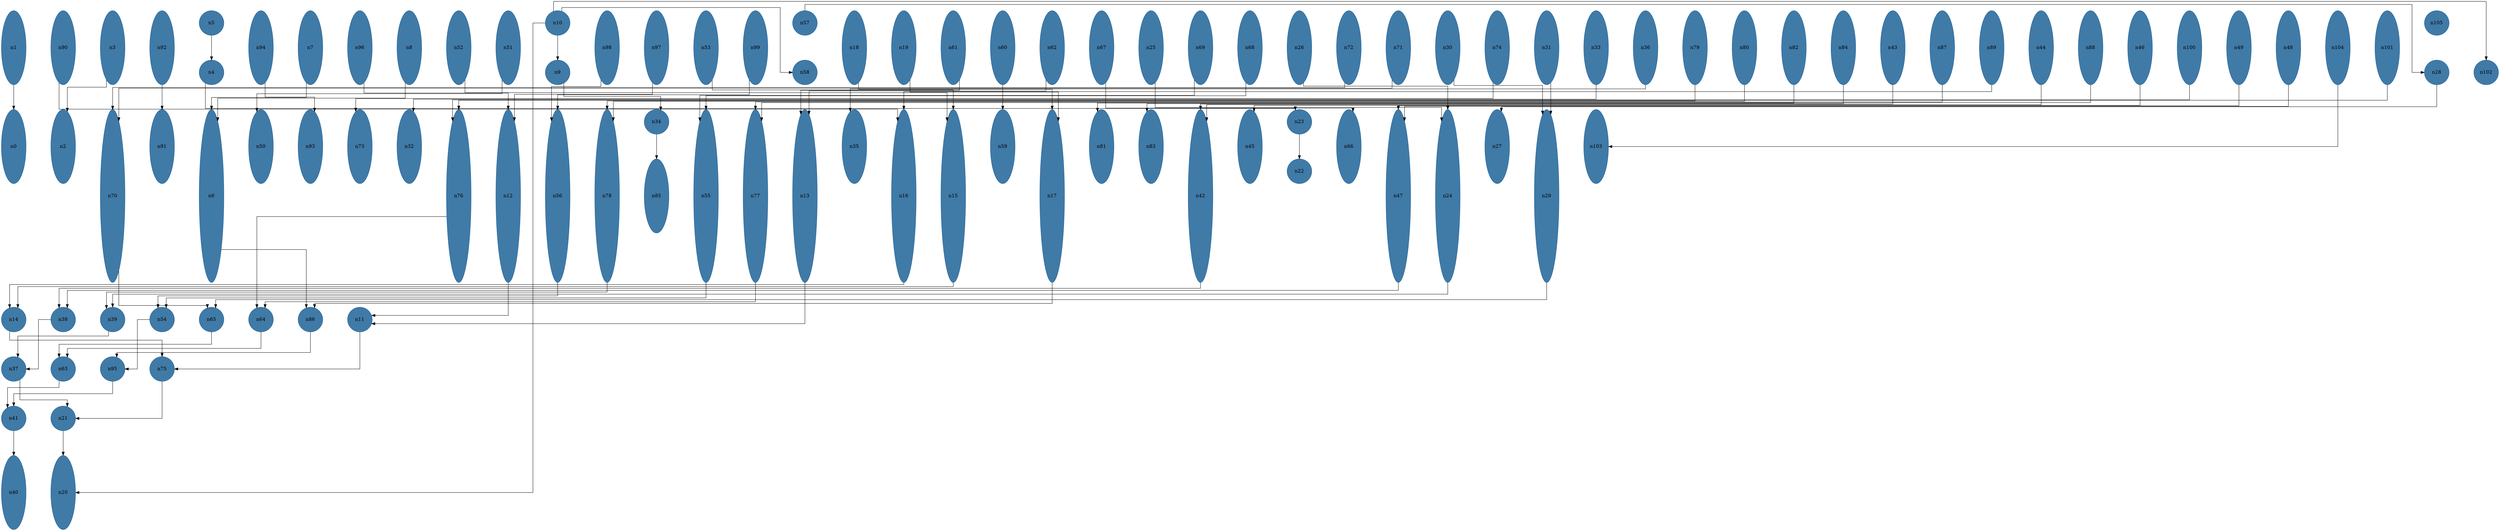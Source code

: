 //do not use DOT to generate pdf use NEATO or FDP
digraph{
layout="neato";
splines="ortho";
n1[shape="ellipse", style="filled", color="#004E8ABF", pos="0,21!", height="3", width="1"];
n1 -> n0;
n90[shape="ellipse", style="filled", color="#004E8ABF", pos="2,21!", height="3", width="1"];
n90 -> n16;
n3[shape="ellipse", style="filled", color="#004E8ABF", pos="4,21!", height="3", width="1"];
n3 -> n2;
n92[shape="ellipse", style="filled", color="#004E8ABF", pos="6,21!", height="3", width="1"];
n92 -> n91;
n5[shape="ellipse", style="filled", color="#004E8ABF", pos="8,22!", height="1", width="1"];
n5 -> n4;
n94[shape="ellipse", style="filled", color="#004E8ABF", pos="10,21!", height="3", width="1"];
n94 -> n93;
n7[shape="ellipse", style="filled", color="#004E8ABF", pos="12,21!", height="3", width="1"];
n7 -> n6;
n96[shape="ellipse", style="filled", color="#004E8ABF", pos="14,21!", height="3", width="1"];
n96 -> n12;
n8[shape="ellipse", style="filled", color="#004E8ABF", pos="16,21!", height="3", width="1"];
n8 -> n6;
n52[shape="ellipse", style="filled", color="#004E8ABF", pos="18,21!", height="3", width="1"];
n52 -> n15;
n51[shape="ellipse", style="filled", color="#004E8ABF", pos="20,21!", height="3", width="1"];
n51 -> n50;
n10[shape="ellipse", style="filled", color="#004E8ABF", pos="22,22!", height="1", width="1"];
n10 -> n58;
n10 -> n102;
n10 -> n9;
n10 -> n20;
n98[shape="ellipse", style="filled", color="#004E8ABF", pos="24,21!", height="3", width="1"];
n98 -> n56;
n97[shape="ellipse", style="filled", color="#004E8ABF", pos="26,21!", height="3", width="1"];
n97 -> n12;
n53[shape="ellipse", style="filled", color="#004E8ABF", pos="28,21!", height="3", width="1"];
n53 -> n15;
n99[shape="ellipse", style="filled", color="#004E8ABF", pos="30,21!", height="3", width="1"];
n99 -> n56;
n57[shape="ellipse", style="filled", color="#004E8ABF", pos="32,22!", height="1", width="1"];
n57 -> n28;
n18[shape="ellipse", style="filled", color="#004E8ABF", pos="34,21!", height="3", width="1"];
n18 -> n17;
n19[shape="ellipse", style="filled", color="#004E8ABF", pos="36,21!", height="3", width="1"];
n19 -> n17;
n61[shape="ellipse", style="filled", color="#004E8ABF", pos="38,21!", height="3", width="1"];
n61 -> n13;
n60[shape="ellipse", style="filled", color="#004E8ABF", pos="40,21!", height="3", width="1"];
n60 -> n59;
n62[shape="ellipse", style="filled", color="#004E8ABF", pos="42,21!", height="3", width="1"];
n62 -> n13;
n67[shape="ellipse", style="filled", color="#004E8ABF", pos="44,21!", height="3", width="1"];
n67 -> n66;
n25[shape="ellipse", style="filled", color="#004E8ABF", pos="46,21!", height="3", width="1"];
n25 -> n24;
n69[shape="ellipse", style="filled", color="#004E8ABF", pos="48,21!", height="3", width="1"];
n69 -> n55;
n68[shape="ellipse", style="filled", color="#004E8ABF", pos="50,21!", height="3", width="1"];
n68 -> n55;
n26[shape="ellipse", style="filled", color="#004E8ABF", pos="52,21!", height="3", width="1"];
n26 -> n24;
n72[shape="ellipse", style="filled", color="#004E8ABF", pos="54,21!", height="3", width="1"];
n72 -> n70;
n71[shape="ellipse", style="filled", color="#004E8ABF", pos="56,21!", height="3", width="1"];
n71 -> n70;
n30[shape="ellipse", style="filled", color="#004E8ABF", pos="58,21!", height="3", width="1"];
n30 -> n29;
n74[shape="ellipse", style="filled", color="#004E8ABF", pos="60,21!", height="3", width="1"];
n74 -> n73;
n31[shape="ellipse", style="filled", color="#004E8ABF", pos="62,21!", height="3", width="1"];
n31 -> n29;
n33[shape="ellipse", style="filled", color="#004E8ABF", pos="64,21!", height="3", width="1"];
n33 -> n32;
n36[shape="ellipse", style="filled", color="#004E8ABF", pos="66,21!", height="3", width="1"];
n36 -> n35;
n79[shape="ellipse", style="filled", color="#004E8ABF", pos="68,21!", height="3", width="1"];
n79 -> n78;
n80[shape="ellipse", style="filled", color="#004E8ABF", pos="70,21!", height="3", width="1"];
n80 -> n78;
n82[shape="ellipse", style="filled", color="#004E8ABF", pos="72,21!", height="3", width="1"];
n82 -> n81;
n84[shape="ellipse", style="filled", color="#004E8ABF", pos="74,21!", height="3", width="1"];
n84 -> n83;
n43[shape="ellipse", style="filled", color="#004E8ABF", pos="76,21!", height="3", width="1"];
n43 -> n42;
n87[shape="ellipse", style="filled", color="#004E8ABF", pos="78,21!", height="3", width="1"];
n87 -> n77;
n89[shape="ellipse", style="filled", color="#004E8ABF", pos="80,21!", height="3", width="1"];
n89 -> n16;
n44[shape="ellipse", style="filled", color="#004E8ABF", pos="82,21!", height="3", width="1"];
n44 -> n42;
n88[shape="ellipse", style="filled", color="#004E8ABF", pos="84,21!", height="3", width="1"];
n88 -> n77;
n46[shape="ellipse", style="filled", color="#004E8ABF", pos="86,21!", height="3", width="1"];
n46 -> n45;
n100[shape="ellipse", style="filled", color="#004E8ABF", pos="88,21!", height="3", width="1"];
n100 -> n76;
n49[shape="ellipse", style="filled", color="#004E8ABF", pos="90,21!", height="3", width="1"];
n49 -> n47;
n48[shape="ellipse", style="filled", color="#004E8ABF", pos="92,21!", height="3", width="1"];
n48 -> n47;
n104[shape="ellipse", style="filled", color="#004E8ABF", pos="94,21!", height="3", width="1"];
n104 -> n103;
n101[shape="ellipse", style="filled", color="#004E8ABF", pos="96,21!", height="3", width="1"];
n101 -> n76;
n105[shape="ellipse", style="filled", color="#004E8ABF", pos="98,22!", height="1", width="1"];
n4[shape="ellipse", style="filled", color="#004E8ABF", pos="8,20!", height="1", width="1"];
n4 -> n23;
n9[shape="ellipse", style="filled", color="#004E8ABF", pos="22,20!", height="1", width="1"];
n9 -> n34;
n58[shape="ellipse", style="filled", color="#004E8ABF", pos="32,20!", height="1", width="1"];
n28[shape="ellipse", style="filled", color="#004E8ABF", pos="98,20!", height="1", width="1"];
n28 -> n27;
n102[shape="ellipse", style="filled", color="#004E8ABF", pos="100,20!", height="1", width="1"];
n0[shape="ellipse", style="filled", color="#004E8ABF", pos="0,17!", height="3", width="1"];
n2[shape="ellipse", style="filled", color="#004E8ABF", pos="2,17!", height="3", width="1"];
n70[shape="ellipse", style="filled", color="#004E8ABF", pos="4,15!", height="7", width="1"];
n70 -> n65;
n91[shape="ellipse", style="filled", color="#004E8ABF", pos="6,17!", height="3", width="1"];
n6[shape="ellipse", style="filled", color="#004E8ABF", pos="8,15!", height="7", width="1"];
n6 -> n86;
n50[shape="ellipse", style="filled", color="#004E8ABF", pos="10,17!", height="3", width="1"];
n93[shape="ellipse", style="filled", color="#004E8ABF", pos="12,17!", height="3", width="1"];
n73[shape="ellipse", style="filled", color="#004E8ABF", pos="14,17!", height="3", width="1"];
n32[shape="ellipse", style="filled", color="#004E8ABF", pos="16,17!", height="3", width="1"];
n76[shape="ellipse", style="filled", color="#004E8ABF", pos="18,15!", height="7", width="1"];
n76 -> n64;
n12[shape="ellipse", style="filled", color="#004E8ABF", pos="20,15!", height="7", width="1"];
n12 -> n11;
n56[shape="ellipse", style="filled", color="#004E8ABF", pos="22,15!", height="7", width="1"];
n56 -> n54;
n78[shape="ellipse", style="filled", color="#004E8ABF", pos="24,15!", height="7", width="1"];
n78 -> n39;
n34[shape="ellipse", style="filled", color="#004E8ABF", pos="26,18!", height="1", width="1"];
n34 -> n85;
n55[shape="ellipse", style="filled", color="#004E8ABF", pos="28,15!", height="7", width="1"];
n55 -> n54;
n77[shape="ellipse", style="filled", color="#004E8ABF", pos="30,15!", height="7", width="1"];
n77 -> n64;
n13[shape="ellipse", style="filled", color="#004E8ABF", pos="32,15!", height="7", width="1"];
n13 -> n11;
n35[shape="ellipse", style="filled", color="#004E8ABF", pos="34,17!", height="3", width="1"];
n16[shape="ellipse", style="filled", color="#004E8ABF", pos="36,15!", height="7", width="1"];
n16 -> n14;
n15[shape="ellipse", style="filled", color="#004E8ABF", pos="38,15!", height="7", width="1"];
n15 -> n14;
n59[shape="ellipse", style="filled", color="#004E8ABF", pos="40,17!", height="3", width="1"];
n17[shape="ellipse", style="filled", color="#004E8ABF", pos="42,15!", height="7", width="1"];
n17 -> n86;
n81[shape="ellipse", style="filled", color="#004E8ABF", pos="44,17!", height="3", width="1"];
n83[shape="ellipse", style="filled", color="#004E8ABF", pos="46,17!", height="3", width="1"];
n42[shape="ellipse", style="filled", color="#004E8ABF", pos="48,15!", height="7", width="1"];
n42 -> n38;
n45[shape="ellipse", style="filled", color="#004E8ABF", pos="50,17!", height="3", width="1"];
n23[shape="ellipse", style="filled", color="#004E8ABF", pos="52,18!", height="1", width="1"];
n23 -> n22;
n66[shape="ellipse", style="filled", color="#004E8ABF", pos="54,17!", height="3", width="1"];
n47[shape="ellipse", style="filled", color="#004E8ABF", pos="56,15!", height="7", width="1"];
n47 -> n38;
n24[shape="ellipse", style="filled", color="#004E8ABF", pos="58,15!", height="7", width="1"];
n24 -> n39;
n27[shape="ellipse", style="filled", color="#004E8ABF", pos="60,17!", height="3", width="1"];
n29[shape="ellipse", style="filled", color="#004E8ABF", pos="62,15!", height="7", width="1"];
n29 -> n65;
n103[shape="ellipse", style="filled", color="#004E8ABF", pos="64,17!", height="3", width="1"];
n85[shape="ellipse", style="filled", color="#004E8ABF", pos="26,15!", height="3", width="1"];
n22[shape="ellipse", style="filled", color="#004E8ABF", pos="52,16!", height="1", width="1"];
n14[shape="ellipse", style="filled", color="#004E8ABF", pos="0,10!", height="1", width="1"];
n14 -> n75;
n38[shape="ellipse", style="filled", color="#004E8ABF", pos="2,10!", height="1", width="1"];
n38 -> n37;
n39[shape="ellipse", style="filled", color="#004E8ABF", pos="4,10!", height="1", width="1"];
n39 -> n37;
n54[shape="ellipse", style="filled", color="#004E8ABF", pos="6,10!", height="1", width="1"];
n54 -> n95;
n65[shape="ellipse", style="filled", color="#004E8ABF", pos="8,10!", height="1", width="1"];
n65 -> n63;
n64[shape="ellipse", style="filled", color="#004E8ABF", pos="10,10!", height="1", width="1"];
n64 -> n63;
n86[shape="ellipse", style="filled", color="#004E8ABF", pos="12,10!", height="1", width="1"];
n86 -> n95;
n11[shape="ellipse", style="filled", color="#004E8ABF", pos="14,10!", height="1", width="1"];
n11 -> n75;
n37[shape="ellipse", style="filled", color="#004E8ABF", pos="0,8!", height="1", width="1"];
n37 -> n21;
n63[shape="ellipse", style="filled", color="#004E8ABF", pos="2,8!", height="1", width="1"];
n63 -> n41;
n95[shape="ellipse", style="filled", color="#004E8ABF", pos="4,8!", height="1", width="1"];
n95 -> n41;
n75[shape="ellipse", style="filled", color="#004E8ABF", pos="6,8!", height="1", width="1"];
n75 -> n21;
n41[shape="ellipse", style="filled", color="#004E8ABF", pos="0,6!", height="1", width="1"];
n41 -> n40;
n21[shape="ellipse", style="filled", color="#004E8ABF", pos="2,6!", height="1", width="1"];
n21 -> n20;
n40[shape="ellipse", style="filled", color="#004E8ABF", pos="0,3!", height="3", width="1"];
n20[shape="ellipse", style="filled", color="#004E8ABF", pos="2,3!", height="3", width="1"];
}